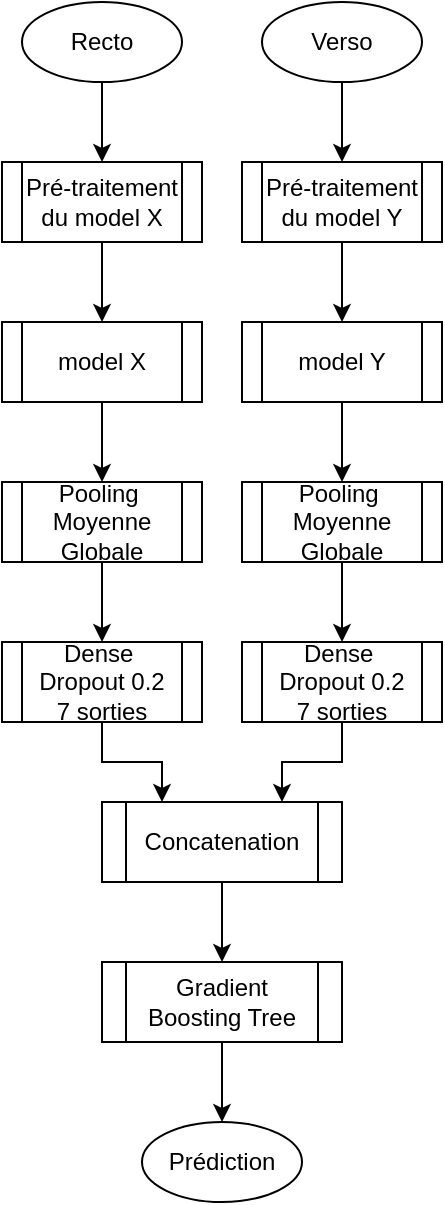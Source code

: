 <mxfile version="16.5.1" type="device"><diagram id="prtHgNgQTEPvFCAcTncT" name="Page-1"><mxGraphModel dx="710" dy="822" grid="1" gridSize="10" guides="1" tooltips="1" connect="1" arrows="1" fold="1" page="1" pageScale="1" pageWidth="827" pageHeight="1169" math="0" shadow="0"><root><mxCell id="0"/><mxCell id="1" parent="0"/><mxCell id="XTAHzmS-8tPCL3hmLaKa-12" style="edgeStyle=orthogonalEdgeStyle;rounded=0;orthogonalLoop=1;jettySize=auto;html=1;exitX=0.5;exitY=1;exitDx=0;exitDy=0;entryX=0.5;entryY=0;entryDx=0;entryDy=0;" parent="1" source="XTAHzmS-8tPCL3hmLaKa-1" target="XTAHzmS-8tPCL3hmLaKa-3" edge="1"><mxGeometry relative="1" as="geometry"/></mxCell><mxCell id="XTAHzmS-8tPCL3hmLaKa-1" value="Recto" style="ellipse;whiteSpace=wrap;html=1;" parent="1" vertex="1"><mxGeometry x="160" y="120" width="80" height="40" as="geometry"/></mxCell><mxCell id="XTAHzmS-8tPCL3hmLaKa-15" style="edgeStyle=orthogonalEdgeStyle;rounded=0;orthogonalLoop=1;jettySize=auto;html=1;exitX=0.5;exitY=1;exitDx=0;exitDy=0;entryX=0.5;entryY=0;entryDx=0;entryDy=0;" parent="1" source="XTAHzmS-8tPCL3hmLaKa-2" target="XTAHzmS-8tPCL3hmLaKa-4" edge="1"><mxGeometry relative="1" as="geometry"/></mxCell><mxCell id="XTAHzmS-8tPCL3hmLaKa-2" value="Verso" style="ellipse;whiteSpace=wrap;html=1;" parent="1" vertex="1"><mxGeometry x="280" y="120" width="80" height="40" as="geometry"/></mxCell><mxCell id="XTAHzmS-8tPCL3hmLaKa-13" style="edgeStyle=orthogonalEdgeStyle;rounded=0;orthogonalLoop=1;jettySize=auto;html=1;exitX=0.5;exitY=1;exitDx=0;exitDy=0;" parent="1" source="XTAHzmS-8tPCL3hmLaKa-3" target="XTAHzmS-8tPCL3hmLaKa-5" edge="1"><mxGeometry relative="1" as="geometry"/></mxCell><mxCell id="XTAHzmS-8tPCL3hmLaKa-3" value="Pré-traitement du model X" style="shape=process;whiteSpace=wrap;html=1;backgroundOutline=1;" parent="1" vertex="1"><mxGeometry x="150" y="200" width="100" height="40" as="geometry"/></mxCell><mxCell id="XTAHzmS-8tPCL3hmLaKa-16" style="edgeStyle=orthogonalEdgeStyle;rounded=0;orthogonalLoop=1;jettySize=auto;html=1;exitX=0.5;exitY=1;exitDx=0;exitDy=0;entryX=0.5;entryY=0;entryDx=0;entryDy=0;" parent="1" source="XTAHzmS-8tPCL3hmLaKa-4" target="XTAHzmS-8tPCL3hmLaKa-6" edge="1"><mxGeometry relative="1" as="geometry"/></mxCell><mxCell id="XTAHzmS-8tPCL3hmLaKa-4" value="Pré-traitement du model Y" style="shape=process;whiteSpace=wrap;html=1;backgroundOutline=1;" parent="1" vertex="1"><mxGeometry x="270" y="200" width="100" height="40" as="geometry"/></mxCell><mxCell id="XTAHzmS-8tPCL3hmLaKa-14" style="edgeStyle=orthogonalEdgeStyle;rounded=0;orthogonalLoop=1;jettySize=auto;html=1;exitX=0.5;exitY=1;exitDx=0;exitDy=0;entryX=0.5;entryY=0;entryDx=0;entryDy=0;" parent="1" source="XTAHzmS-8tPCL3hmLaKa-5" target="XTAHzmS-8tPCL3hmLaKa-7" edge="1"><mxGeometry relative="1" as="geometry"/></mxCell><mxCell id="XTAHzmS-8tPCL3hmLaKa-5" value="model X" style="shape=process;whiteSpace=wrap;html=1;backgroundOutline=1;" parent="1" vertex="1"><mxGeometry x="150" y="280" width="100" height="40" as="geometry"/></mxCell><mxCell id="XTAHzmS-8tPCL3hmLaKa-17" style="edgeStyle=orthogonalEdgeStyle;rounded=0;orthogonalLoop=1;jettySize=auto;html=1;exitX=0.5;exitY=1;exitDx=0;exitDy=0;entryX=0.5;entryY=0;entryDx=0;entryDy=0;" parent="1" source="XTAHzmS-8tPCL3hmLaKa-6" target="XTAHzmS-8tPCL3hmLaKa-8" edge="1"><mxGeometry relative="1" as="geometry"/></mxCell><mxCell id="XTAHzmS-8tPCL3hmLaKa-6" value="model Y" style="shape=process;whiteSpace=wrap;html=1;backgroundOutline=1;" parent="1" vertex="1"><mxGeometry x="270" y="280" width="100" height="40" as="geometry"/></mxCell><mxCell id="4XBfnZCC7WTPQSFp8H3P-4" style="edgeStyle=orthogonalEdgeStyle;rounded=0;orthogonalLoop=1;jettySize=auto;html=1;exitX=0.5;exitY=1;exitDx=0;exitDy=0;entryX=0.5;entryY=0;entryDx=0;entryDy=0;" edge="1" parent="1" source="XTAHzmS-8tPCL3hmLaKa-7" target="XTAHzmS-8tPCL3hmLaKa-10"><mxGeometry relative="1" as="geometry"/></mxCell><mxCell id="XTAHzmS-8tPCL3hmLaKa-7" value="Pooling&amp;nbsp;&lt;br&gt;Moyenne&lt;br&gt;Globale" style="shape=process;whiteSpace=wrap;html=1;backgroundOutline=1;" parent="1" vertex="1"><mxGeometry x="150" y="360" width="100" height="40" as="geometry"/></mxCell><mxCell id="4XBfnZCC7WTPQSFp8H3P-3" style="edgeStyle=orthogonalEdgeStyle;rounded=0;orthogonalLoop=1;jettySize=auto;html=1;exitX=0.5;exitY=1;exitDx=0;exitDy=0;entryX=0.5;entryY=0;entryDx=0;entryDy=0;" edge="1" parent="1" source="XTAHzmS-8tPCL3hmLaKa-8" target="4XBfnZCC7WTPQSFp8H3P-2"><mxGeometry relative="1" as="geometry"/></mxCell><mxCell id="XTAHzmS-8tPCL3hmLaKa-8" value="Pooling&amp;nbsp;&lt;br&gt;Moyenne&lt;br&gt;Globale" style="shape=process;whiteSpace=wrap;html=1;backgroundOutline=1;" parent="1" vertex="1"><mxGeometry x="270" y="360" width="100" height="40" as="geometry"/></mxCell><mxCell id="4XBfnZCC7WTPQSFp8H3P-12" style="edgeStyle=orthogonalEdgeStyle;rounded=0;orthogonalLoop=1;jettySize=auto;html=1;exitX=0.5;exitY=1;exitDx=0;exitDy=0;entryX=0.5;entryY=0;entryDx=0;entryDy=0;" edge="1" parent="1" source="XTAHzmS-8tPCL3hmLaKa-9" target="4XBfnZCC7WTPQSFp8H3P-10"><mxGeometry relative="1" as="geometry"/></mxCell><mxCell id="XTAHzmS-8tPCL3hmLaKa-9" value="Concatenation" style="shape=process;whiteSpace=wrap;html=1;backgroundOutline=1;" parent="1" vertex="1"><mxGeometry x="200" y="520" width="120" height="40" as="geometry"/></mxCell><mxCell id="4XBfnZCC7WTPQSFp8H3P-6" style="edgeStyle=orthogonalEdgeStyle;rounded=0;orthogonalLoop=1;jettySize=auto;html=1;exitX=0.5;exitY=1;exitDx=0;exitDy=0;entryX=0.25;entryY=0;entryDx=0;entryDy=0;" edge="1" parent="1" source="XTAHzmS-8tPCL3hmLaKa-10" target="XTAHzmS-8tPCL3hmLaKa-9"><mxGeometry relative="1" as="geometry"/></mxCell><mxCell id="XTAHzmS-8tPCL3hmLaKa-10" value="Dense&amp;nbsp;&lt;br&gt;Dropout 0.2&lt;br&gt;7 sorties" style="shape=process;whiteSpace=wrap;html=1;backgroundOutline=1;" parent="1" vertex="1"><mxGeometry x="150" y="440" width="100" height="40" as="geometry"/></mxCell><mxCell id="XTAHzmS-8tPCL3hmLaKa-11" value="Prédiction" style="ellipse;whiteSpace=wrap;html=1;" parent="1" vertex="1"><mxGeometry x="220" y="680" width="80" height="40" as="geometry"/></mxCell><mxCell id="4XBfnZCC7WTPQSFp8H3P-5" style="edgeStyle=orthogonalEdgeStyle;rounded=0;orthogonalLoop=1;jettySize=auto;html=1;exitX=0.5;exitY=1;exitDx=0;exitDy=0;entryX=0.75;entryY=0;entryDx=0;entryDy=0;" edge="1" parent="1" source="4XBfnZCC7WTPQSFp8H3P-2" target="XTAHzmS-8tPCL3hmLaKa-9"><mxGeometry relative="1" as="geometry"/></mxCell><mxCell id="4XBfnZCC7WTPQSFp8H3P-2" value="Dense&amp;nbsp;&lt;br&gt;Dropout 0.2&lt;br&gt;7 sorties" style="shape=process;whiteSpace=wrap;html=1;backgroundOutline=1;" vertex="1" parent="1"><mxGeometry x="270" y="440" width="100" height="40" as="geometry"/></mxCell><mxCell id="4XBfnZCC7WTPQSFp8H3P-13" style="edgeStyle=orthogonalEdgeStyle;rounded=0;orthogonalLoop=1;jettySize=auto;html=1;exitX=0.5;exitY=1;exitDx=0;exitDy=0;entryX=0.5;entryY=0;entryDx=0;entryDy=0;" edge="1" parent="1" source="4XBfnZCC7WTPQSFp8H3P-10" target="XTAHzmS-8tPCL3hmLaKa-11"><mxGeometry relative="1" as="geometry"/></mxCell><mxCell id="4XBfnZCC7WTPQSFp8H3P-10" value="Gradient Boosting Tree" style="shape=process;whiteSpace=wrap;html=1;backgroundOutline=1;" vertex="1" parent="1"><mxGeometry x="200" y="600" width="120" height="40" as="geometry"/></mxCell></root></mxGraphModel></diagram></mxfile>